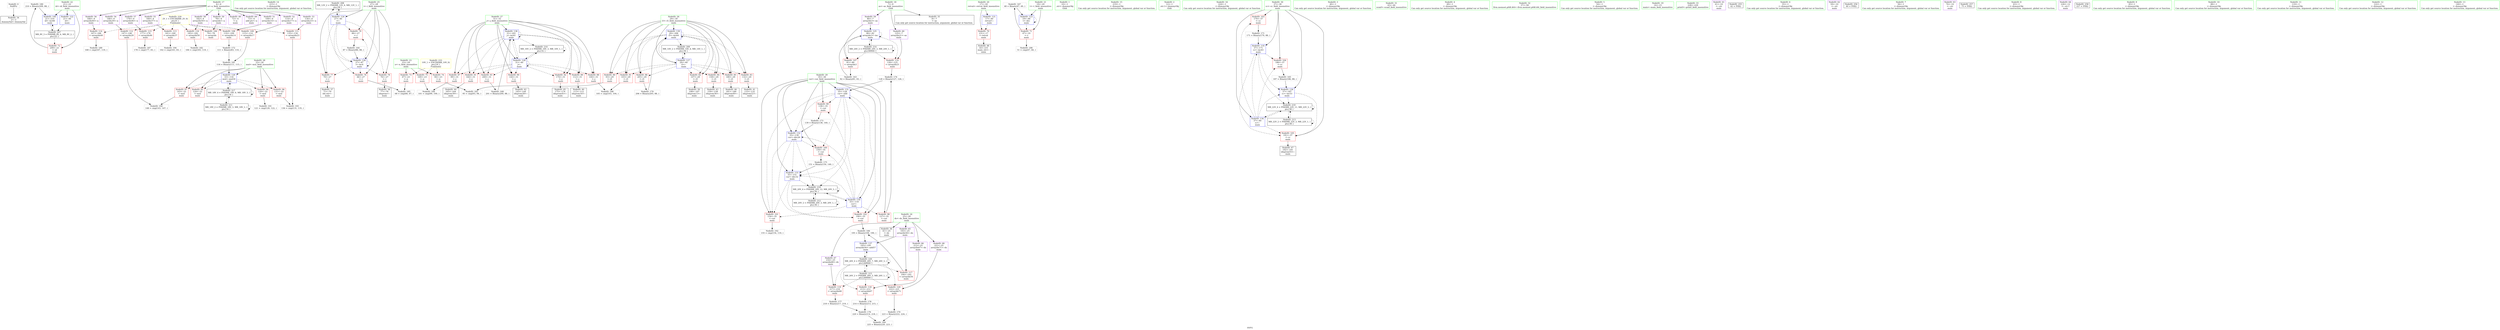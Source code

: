 digraph "SVFG" {
	label="SVFG";

	Node0x55d716265e40 [shape=record,color=grey,label="{NodeID: 0\nNullPtr}"];
	Node0x55d716265e40 -> Node0x55d716288360[style=solid];
	Node0x55d716292540 [shape=record,color=grey,label="{NodeID: 180\n210 = Binary(209, 88, )\n}"];
	Node0x55d716292540 -> Node0x55d71628fa20[style=solid];
	Node0x55d716288ff0 [shape=record,color=red,label="{NodeID: 97\n143\<--33\n\<--mul\nmain\n}"];
	Node0x55d716288ff0 -> Node0x55d716293440[style=solid];
	Node0x55d7162665b0 [shape=record,color=green,label="{NodeID: 14\n215\<--1\n\<--dummyObj\nCan only get source location for instruction, argument, global var or function.}"];
	Node0x55d71628ca00 [shape=record,color=grey,label="{NodeID: 194\n162 = cmp(161, 83, )\n}"];
	Node0x55d716289b50 [shape=record,color=red,label="{NodeID: 111\n135\<--134\n\<--arrayidx23\nmain\n}"];
	Node0x55d716289b50 -> Node0x55d71628c880[style=solid];
	Node0x55d71626a280 [shape=record,color=green,label="{NodeID: 28\n33\<--34\nmul\<--mul_field_insensitive\nmain\n}"];
	Node0x55d71626a280 -> Node0x55d71628c4a0[style=solid];
	Node0x55d71626a280 -> Node0x55d71628c570[style=solid];
	Node0x55d71626a280 -> Node0x55d716288f20[style=solid];
	Node0x55d71626a280 -> Node0x55d716288ff0[style=solid];
	Node0x55d71626a280 -> Node0x55d71628f130[style=solid];
	Node0x55d71629f3c0 [shape=record,color=black,label="{NodeID: 208\nMR_12V_2 = PHI(MR_12V_4, MR_12V_1, )\npts\{28 \}\n}"];
	Node0x55d71629f3c0 -> Node0x55d71628ed20[style=dashed];
	Node0x55d71628edf0 [shape=record,color=blue,label="{NodeID: 125\n80\<--82\narrayidx3\<--inc\nmain\n}"];
	Node0x55d71628edf0 -> Node0x55d716289810[style=dashed];
	Node0x55d71628edf0 -> Node0x55d716289a80[style=dashed];
	Node0x55d71628edf0 -> Node0x55d71628edf0[style=dashed];
	Node0x55d71628edf0 -> Node0x55d7162a11c0[style=dashed];
	Node0x55d716288a40 [shape=record,color=black,label="{NodeID: 42\n145\<--144\nidxprom28\<--\nmain\n}"];
	Node0x55d71628f950 [shape=record,color=blue,label="{NodeID: 139\n29\<--206\ni5\<--inc64\nmain\n}"];
	Node0x55d71628f950 -> Node0x55d71628b940[style=dashed];
	Node0x55d71628f950 -> Node0x55d71628ba10[style=dashed];
	Node0x55d71628f950 -> Node0x55d71628bae0[style=dashed];
	Node0x55d71628f950 -> Node0x55d71628bbb0[style=dashed];
	Node0x55d71628f950 -> Node0x55d71628bc80[style=dashed];
	Node0x55d71628f950 -> Node0x55d71628bd50[style=dashed];
	Node0x55d71628f950 -> Node0x55d71628be20[style=dashed];
	Node0x55d71628f950 -> Node0x55d71628f950[style=dashed];
	Node0x55d71628f950 -> Node0x55d71629f8c0[style=dashed];
	Node0x55d71628a5c0 [shape=record,color=purple,label="{NodeID: 56\n166\<--4\narrayidx40\<--a\nmain\n}"];
	Node0x55d71628a5c0 -> Node0x55d716289dc0[style=solid];
	Node0x55d71628b120 [shape=record,color=red,label="{NodeID: 70\n231\<--17\n\<--retval\nmain\n}"];
	Node0x55d71628b120 -> Node0x55d716289f40[style=solid];
	Node0x55d7162911c0 [shape=record,color=grey,label="{NodeID: 167\n48 = Binary(47, 49, )\n}"];
	Node0x55d7162911c0 -> Node0x55d71628ec50[style=solid];
	Node0x55d71628bc80 [shape=record,color=red,label="{NodeID: 84\n158\<--29\n\<--i5\nmain\n}"];
	Node0x55d71628bc80 -> Node0x55d716288b10[style=solid];
	Node0x55d716266a40 [shape=record,color=green,label="{NodeID: 1\n10\<--1\n.str\<--dummyObj\nGlob }"];
	Node0x55d7162926c0 [shape=record,color=grey,label="{NodeID: 181\n116 = Binary(111, 115, )\n}"];
	Node0x55d7162926c0 -> Node0x55d71628f130[style=solid];
	Node0x55d7162890c0 [shape=record,color=red,label="{NodeID: 98\n127\<--35\n\<--cur\nmain\n}"];
	Node0x55d7162890c0 -> Node0x55d716291c40[style=solid];
	Node0x55d7162666b0 [shape=record,color=green,label="{NodeID: 15\n219\<--1\n\<--dummyObj\nCan only get source location for instruction, argument, global var or function.}"];
	Node0x55d716289c20 [shape=record,color=red,label="{NodeID: 112\n147\<--146\n\<--arrayidx29\nmain\n}"];
	Node0x55d716289c20 -> Node0x55d716293440[style=solid];
	Node0x55d71626a350 [shape=record,color=green,label="{NodeID: 29\n35\<--36\ncur\<--cur_field_insensitive\nmain\n}"];
	Node0x55d71626a350 -> Node0x55d7162890c0[style=solid];
	Node0x55d71626a350 -> Node0x55d716289190[style=solid];
	Node0x55d71626a350 -> Node0x55d716289260[style=solid];
	Node0x55d71626a350 -> Node0x55d716289330[style=solid];
	Node0x55d71626a350 -> Node0x55d716289400[style=solid];
	Node0x55d71626a350 -> Node0x55d71628f200[style=solid];
	Node0x55d71626a350 -> Node0x55d71628f2d0[style=solid];
	Node0x55d71626a350 -> Node0x55d71628f3a0[style=solid];
	Node0x55d71626a350 -> Node0x55d71628f470[style=solid];
	Node0x55d71629f8c0 [shape=record,color=black,label="{NodeID: 209\nMR_14V_2 = PHI(MR_14V_4, MR_14V_1, )\npts\{30 \}\n}"];
	Node0x55d71629f8c0 -> Node0x55d71628ef90[style=dashed];
	Node0x55d71628eec0 [shape=record,color=blue,label="{NodeID: 126\n27\<--87\ni\<--inc4\nmain\n}"];
	Node0x55d71628eec0 -> Node0x55d71628b600[style=dashed];
	Node0x55d71628eec0 -> Node0x55d71628b6d0[style=dashed];
	Node0x55d71628eec0 -> Node0x55d71628b7a0[style=dashed];
	Node0x55d71628eec0 -> Node0x55d71628b870[style=dashed];
	Node0x55d71628eec0 -> Node0x55d71628eec0[style=dashed];
	Node0x55d71628eec0 -> Node0x55d71629f3c0[style=dashed];
	Node0x55d716288b10 [shape=record,color=black,label="{NodeID: 43\n159\<--158\nidxprom36\<--\nmain\n}"];
	Node0x55d71628fa20 [shape=record,color=blue,label="{NodeID: 140\n21\<--210\nid\<--inc66\nmain\n}"];
	Node0x55d71628fa20 -> Node0x55d71629eec0[style=dashed];
	Node0x55d71628a690 [shape=record,color=purple,label="{NodeID: 57\n176\<--4\narrayidx46\<--a\nmain\n}"];
	Node0x55d71628a690 -> Node0x55d716289e90[style=solid];
	Node0x55d71628b1f0 [shape=record,color=red,label="{NodeID: 71\n47\<--19\n\<--t\nmain\n}"];
	Node0x55d71628b1f0 -> Node0x55d7162911c0[style=solid];
	Node0x55d71628b1f0 -> Node0x55d716292e40[style=solid];
	Node0x55d716291340 [shape=record,color=grey,label="{NodeID: 168\n201 = Binary(200, 88, )\n}"];
	Node0x55d716291340 -> Node0x55d71628f880[style=solid];
	Node0x55d71628bd50 [shape=record,color=red,label="{NodeID: 85\n180\<--29\n\<--i5\nmain\n}"];
	Node0x55d71628bd50 -> Node0x55d716288d80[style=solid];
	Node0x55d7162663f0 [shape=record,color=green,label="{NodeID: 2\n12\<--1\n.str.1\<--dummyObj\nGlob }"];
	Node0x55d716292840 [shape=record,color=grey,label="{NodeID: 182\n184 = cmp(183, 119, )\n}"];
	Node0x55d716289190 [shape=record,color=red,label="{NodeID: 99\n138\<--35\n\<--cur\nmain\n}"];
	Node0x55d716289190 -> Node0x55d716291ac0[style=solid];
	Node0x55d7162667b0 [shape=record,color=green,label="{NodeID: 16\n224\<--1\n\<--dummyObj\nCan only get source location for instruction, argument, global var or function.}"];
	Node0x55d716289cf0 [shape=record,color=red,label="{NodeID: 113\n161\<--160\n\<--arrayidx37\nmain\n}"];
	Node0x55d716289cf0 -> Node0x55d71628ca00[style=solid];
	Node0x55d716288070 [shape=record,color=green,label="{NodeID: 30\n37\<--38\ncc\<--cc_field_insensitive\nmain\n}"];
	Node0x55d716288070 -> Node0x55d7162894d0[style=solid];
	Node0x55d716288070 -> Node0x55d7162895a0[style=solid];
	Node0x55d716288070 -> Node0x55d716289670[style=solid];
	Node0x55d716288070 -> Node0x55d71628f540[style=solid];
	Node0x55d716288070 -> Node0x55d71628f610[style=solid];
	Node0x55d716288070 -> Node0x55d71628f6e0[style=solid];
	Node0x55d71629fdc0 [shape=record,color=black,label="{NodeID: 210\nMR_16V_2 = PHI(MR_16V_3, MR_16V_1, )\npts\{32 \}\n}"];
	Node0x55d71629fdc0 -> Node0x55d71628f060[style=dashed];
	Node0x55d71629fdc0 -> Node0x55d71629fdc0[style=dashed];
	Node0x55d71628ef90 [shape=record,color=blue,label="{NodeID: 127\n29\<--40\ni5\<--\nmain\n}"];
	Node0x55d71628ef90 -> Node0x55d71628b940[style=dashed];
	Node0x55d71628ef90 -> Node0x55d71628ba10[style=dashed];
	Node0x55d71628ef90 -> Node0x55d71628bae0[style=dashed];
	Node0x55d71628ef90 -> Node0x55d71628bbb0[style=dashed];
	Node0x55d71628ef90 -> Node0x55d71628bc80[style=dashed];
	Node0x55d71628ef90 -> Node0x55d71628bd50[style=dashed];
	Node0x55d71628ef90 -> Node0x55d71628be20[style=dashed];
	Node0x55d71628ef90 -> Node0x55d71628f950[style=dashed];
	Node0x55d71628ef90 -> Node0x55d71629f8c0[style=dashed];
	Node0x55d716288be0 [shape=record,color=black,label="{NodeID: 44\n165\<--164\nidxprom39\<--\nmain\n}"];
	Node0x55d71628a760 [shape=record,color=purple,label="{NodeID: 58\n182\<--4\narrayidx50\<--a\nmain\n}"];
	Node0x55d71628a760 -> Node0x55d71628e6a0[style=solid];
	Node0x55d71628b2c0 [shape=record,color=red,label="{NodeID: 72\n209\<--21\n\<--id\nmain\n}"];
	Node0x55d71628b2c0 -> Node0x55d716292540[style=solid];
	Node0x55d7162914c0 [shape=record,color=grey,label="{NodeID: 169\n225 = Binary(220, 223, )\n}"];
	Node0x55d71628be20 [shape=record,color=red,label="{NodeID: 86\n205\<--29\n\<--i5\nmain\n}"];
	Node0x55d71628be20 -> Node0x55d7162923c0[style=solid];
	Node0x55d716269110 [shape=record,color=green,label="{NodeID: 3\n40\<--1\n\<--dummyObj\nCan only get source location for instruction, argument, global var or function.}"];
	Node0x55d7162929c0 [shape=record,color=grey,label="{NodeID: 183\n95 = cmp(93, 94, )\n}"];
	Node0x55d716289260 [shape=record,color=red,label="{NodeID: 100\n150\<--35\n\<--cur\nmain\n}"];
	Node0x55d716289260 -> Node0x55d716291dc0[style=solid];
	Node0x55d7162668b0 [shape=record,color=green,label="{NodeID: 17\n4\<--6\na\<--a_field_insensitive\nGlob }"];
	Node0x55d7162668b0 -> Node0x55d71628a010[style=solid];
	Node0x55d7162668b0 -> Node0x55d71628a0e0[style=solid];
	Node0x55d7162668b0 -> Node0x55d71628a1b0[style=solid];
	Node0x55d7162668b0 -> Node0x55d71628a280[style=solid];
	Node0x55d7162668b0 -> Node0x55d71628a350[style=solid];
	Node0x55d7162668b0 -> Node0x55d71628a420[style=solid];
	Node0x55d7162668b0 -> Node0x55d71628a4f0[style=solid];
	Node0x55d7162668b0 -> Node0x55d71628a5c0[style=solid];
	Node0x55d7162668b0 -> Node0x55d71628a690[style=solid];
	Node0x55d7162668b0 -> Node0x55d71628a760[style=solid];
	Node0x55d7162668b0 -> Node0x55d71628b050[style=solid];
	Node0x55d716289dc0 [shape=record,color=red,label="{NodeID: 114\n167\<--166\n\<--arrayidx40\nmain\n}"];
	Node0x55d716289dc0 -> Node0x55d7162932c0[style=solid];
	Node0x55d716288100 [shape=record,color=green,label="{NodeID: 31\n43\<--44\nscanf\<--scanf_field_insensitive\n}"];
	Node0x55d7162a02c0 [shape=record,color=black,label="{NodeID: 211\nMR_18V_2 = PHI(MR_18V_3, MR_18V_1, )\npts\{34 \}\n}"];
	Node0x55d7162a02c0 -> Node0x55d7162a02c0[style=dashed];
	Node0x55d7162a02c0 -> Node0x55d7162a20c0[style=dashed];
	Node0x55d71628f060 [shape=record,color=blue,label="{NodeID: 128\n31\<--40\nj\<--\nmain\n}"];
	Node0x55d71628f060 -> Node0x55d71628bef0[style=dashed];
	Node0x55d71628f060 -> Node0x55d71628bfc0[style=dashed];
	Node0x55d71628f060 -> Node0x55d71628c090[style=dashed];
	Node0x55d71628f060 -> Node0x55d71628c160[style=dashed];
	Node0x55d71628f060 -> Node0x55d71628c230[style=dashed];
	Node0x55d71628f060 -> Node0x55d71628c300[style=dashed];
	Node0x55d71628f060 -> Node0x55d71628c3d0[style=dashed];
	Node0x55d71628f060 -> Node0x55d71628f060[style=dashed];
	Node0x55d71628f060 -> Node0x55d71628f880[style=dashed];
	Node0x55d71628f060 -> Node0x55d71629fdc0[style=dashed];
	Node0x55d716288cb0 [shape=record,color=black,label="{NodeID: 45\n175\<--174\nidxprom45\<--\nmain\n}"];
	Node0x55d71628a830 [shape=record,color=purple,label="{NodeID: 59\n80\<--7\narrayidx3\<--as\nmain\n}"];
	Node0x55d71628a830 -> Node0x55d716289810[style=solid];
	Node0x55d71628a830 -> Node0x55d71628edf0[style=solid];
	Node0x55d71628b390 [shape=record,color=red,label="{NodeID: 73\n67\<--23\n\<--n\nmain\n}"];
	Node0x55d71628b390 -> Node0x55d716292cc0[style=solid];
	Node0x55d716291640 [shape=record,color=grey,label="{NodeID: 170\n223 = Binary(222, 224, )\n}"];
	Node0x55d716291640 -> Node0x55d7162914c0[style=solid];
	Node0x55d71628bef0 [shape=record,color=red,label="{NodeID: 87\n99\<--31\n\<--j\nmain\n}"];
	Node0x55d71628bef0 -> Node0x55d716292b40[style=solid];
	Node0x55d7162692c0 [shape=record,color=green,label="{NodeID: 4\n49\<--1\n\<--dummyObj\nCan only get source location for instruction, argument, global var or function.}"];
	Node0x55d716292b40 [shape=record,color=grey,label="{NodeID: 184\n101 = cmp(99, 100, )\n}"];
	Node0x55d716289330 [shape=record,color=red,label="{NodeID: 101\n154\<--35\n\<--cur\nmain\n}"];
	Node0x55d716289330 -> Node0x55d71628c700[style=solid];
	Node0x55d716269a30 [shape=record,color=green,label="{NodeID: 18\n7\<--9\nas\<--as_field_insensitive\nGlob }"];
	Node0x55d716269a30 -> Node0x55d716288460[style=solid];
	Node0x55d716269a30 -> Node0x55d71628a830[style=solid];
	Node0x55d716269a30 -> Node0x55d71628a900[style=solid];
	Node0x55d716289e90 [shape=record,color=red,label="{NodeID: 115\n177\<--176\n\<--arrayidx46\nmain\n}"];
	Node0x55d716289e90 -> Node0x55d716292fc0[style=solid];
	Node0x55d716288190 [shape=record,color=green,label="{NodeID: 32\n57\<--58\nllvm.memset.p0i8.i64\<--llvm.memset.p0i8.i64_field_insensitive\n}"];
	Node0x55d7162a07c0 [shape=record,color=black,label="{NodeID: 212\nMR_20V_2 = PHI(MR_20V_3, MR_20V_1, )\npts\{36 \}\n}"];
	Node0x55d7162a07c0 -> Node0x55d7162a07c0[style=dashed];
	Node0x55d7162a07c0 -> Node0x55d7162a25c0[style=dashed];
	Node0x55d71628f130 [shape=record,color=blue,label="{NodeID: 129\n33\<--116\nmul\<--mul18\nmain\n}"];
	Node0x55d71628f130 -> Node0x55d71628c4a0[style=dashed];
	Node0x55d71628f130 -> Node0x55d71628c570[style=dashed];
	Node0x55d71628f130 -> Node0x55d716288f20[style=dashed];
	Node0x55d71628f130 -> Node0x55d716288ff0[style=dashed];
	Node0x55d71628f130 -> Node0x55d7162a20c0[style=dashed];
	Node0x55d716288d80 [shape=record,color=black,label="{NodeID: 46\n181\<--180\nidxprom49\<--\nmain\n}"];
	Node0x55d71628a900 [shape=record,color=purple,label="{NodeID: 60\n125\<--7\narrayidx21\<--as\nmain\n}"];
	Node0x55d71628a900 -> Node0x55d716289a80[style=solid];
	Node0x55d71628b460 [shape=record,color=red,label="{NodeID: 74\n94\<--23\n\<--n\nmain\n}"];
	Node0x55d71628b460 -> Node0x55d7162929c0[style=solid];
	Node0x55d7162917c0 [shape=record,color=grey,label="{NodeID: 171\n171 = Binary(170, 88, )\n}"];
	Node0x55d7162917c0 -> Node0x55d71628f610[style=solid];
	Node0x55d71628bfc0 [shape=record,color=red,label="{NodeID: 88\n104\<--31\n\<--j\nmain\n}"];
	Node0x55d71628bfc0 -> Node0x55d716293140[style=solid];
	Node0x55d716287750 [shape=record,color=green,label="{NodeID: 5\n54\<--1\n\<--dummyObj\nCan only get source location for instruction, argument, global var or function.}"];
	Node0x55d716292cc0 [shape=record,color=grey,label="{NodeID: 185\n68 = cmp(66, 67, )\n}"];
	Node0x55d716289400 [shape=record,color=red,label="{NodeID: 102\n190\<--35\n\<--cur\nmain\n}"];
	Node0x55d716289400 -> Node0x55d716291040[style=solid];
	Node0x55d716269b00 [shape=record,color=green,label="{NodeID: 19\n14\<--15\nmain\<--main_field_insensitive\n}"];
	Node0x55d71628e6a0 [shape=record,color=red,label="{NodeID: 116\n183\<--182\n\<--arrayidx50\nmain\n}"];
	Node0x55d71628e6a0 -> Node0x55d716292840[style=solid];
	Node0x55d716288260 [shape=record,color=green,label="{NodeID: 33\n228\<--229\nprintf\<--printf_field_insensitive\n}"];
	Node0x55d7162a0cc0 [shape=record,color=black,label="{NodeID: 213\nMR_22V_2 = PHI(MR_22V_3, MR_22V_1, )\npts\{38 \}\n}"];
	Node0x55d7162a0cc0 -> Node0x55d7162a0cc0[style=dashed];
	Node0x55d7162a0cc0 -> Node0x55d7162a2ac0[style=dashed];
	Node0x55d71628f200 [shape=record,color=blue,label="{NodeID: 130\n35\<--119\ncur\<--\nmain\n}"];
	Node0x55d71628f200 -> Node0x55d7162890c0[style=dashed];
	Node0x55d71628f200 -> Node0x55d716289190[style=dashed];
	Node0x55d71628f200 -> Node0x55d716289260[style=dashed];
	Node0x55d71628f200 -> Node0x55d716289330[style=dashed];
	Node0x55d71628f200 -> Node0x55d716289400[style=dashed];
	Node0x55d71628f200 -> Node0x55d71628f2d0[style=dashed];
	Node0x55d71628f200 -> Node0x55d71628f3a0[style=dashed];
	Node0x55d71628f200 -> Node0x55d71628f470[style=dashed];
	Node0x55d71628f200 -> Node0x55d7162a25c0[style=dashed];
	Node0x55d716288e50 [shape=record,color=black,label="{NodeID: 47\n192\<--191\nidxprom55\<--\nmain\n}"];
	Node0x55d71628a9d0 [shape=record,color=purple,label="{NodeID: 61\n41\<--10\n\<--.str\nmain\n}"];
	Node0x55d71628b530 [shape=record,color=red,label="{NodeID: 75\n100\<--23\n\<--n\nmain\n}"];
	Node0x55d71628b530 -> Node0x55d716292b40[style=solid];
	Node0x55d7162b3920 [shape=record,color=black,label="{NodeID: 255\n42 = PHI()\n}"];
	Node0x55d716291940 [shape=record,color=grey,label="{NodeID: 172\n111 = Binary(83, 110, )\n}"];
	Node0x55d716291940 -> Node0x55d7162926c0[style=solid];
	Node0x55d71628c090 [shape=record,color=red,label="{NodeID: 89\n112\<--31\n\<--j\nmain\n}"];
	Node0x55d71628c090 -> Node0x55d7162888a0[style=solid];
	Node0x55d7162877e0 [shape=record,color=green,label="{NodeID: 6\n55\<--1\n\<--dummyObj\nCan only get source location for instruction, argument, global var or function.}"];
	Node0x55d716292e40 [shape=record,color=grey,label="{NodeID: 186\n51 = cmp(47, 40, )\n}"];
	Node0x55d7162894d0 [shape=record,color=red,label="{NodeID: 103\n170\<--37\n\<--cc\nmain\n}"];
	Node0x55d7162894d0 -> Node0x55d7162917c0[style=solid];
	Node0x55d716269c00 [shape=record,color=green,label="{NodeID: 20\n17\<--18\nretval\<--retval_field_insensitive\nmain\n}"];
	Node0x55d716269c00 -> Node0x55d71628b120[style=solid];
	Node0x55d716269c00 -> Node0x55d71628eab0[style=solid];
	Node0x55d71628e770 [shape=record,color=red,label="{NodeID: 117\n194\<--193\n\<--arrayidx56\nmain\n}"];
	Node0x55d71628e770 -> Node0x55d716291040[style=solid];
	Node0x55d716288360 [shape=record,color=black,label="{NodeID: 34\n2\<--3\ndummyVal\<--dummyVal\n}"];
	Node0x55d7162a11c0 [shape=record,color=black,label="{NodeID: 214\nMR_24V_2 = PHI(MR_24V_3, MR_24V_1, )\npts\{90000 \}\n}"];
	Node0x55d7162a11c0 -> Node0x55d716289810[style=dashed];
	Node0x55d7162a11c0 -> Node0x55d716289a80[style=dashed];
	Node0x55d7162a11c0 -> Node0x55d71628edf0[style=dashed];
	Node0x55d7162a11c0 -> Node0x55d7162a11c0[style=dashed];
	Node0x55d71628f2d0 [shape=record,color=blue,label="{NodeID: 131\n35\<--128\ncur\<--add\nmain\n}"];
	Node0x55d71628f2d0 -> Node0x55d716289190[style=dashed];
	Node0x55d71628f2d0 -> Node0x55d716289260[style=dashed];
	Node0x55d71628f2d0 -> Node0x55d716289330[style=dashed];
	Node0x55d71628f2d0 -> Node0x55d716289400[style=dashed];
	Node0x55d71628f2d0 -> Node0x55d71628f3a0[style=dashed];
	Node0x55d71628f2d0 -> Node0x55d71628f470[style=dashed];
	Node0x55d71628f2d0 -> Node0x55d7162a25c0[style=dashed];
	Node0x55d716289f40 [shape=record,color=black,label="{NodeID: 48\n16\<--231\nmain_ret\<--\nmain\n}"];
	Node0x55d71628aaa0 [shape=record,color=purple,label="{NodeID: 62\n59\<--10\n\<--.str\nmain\n}"];
	Node0x55d71628b600 [shape=record,color=red,label="{NodeID: 76\n66\<--27\n\<--i\nmain\n}"];
	Node0x55d71628b600 -> Node0x55d716292cc0[style=solid];
	Node0x55d7162b3a20 [shape=record,color=black,label="{NodeID: 256\n60 = PHI()\n}"];
	Node0x55d716291ac0 [shape=record,color=grey,label="{NodeID: 173\n139 = Binary(138, 140, )\n}"];
	Node0x55d716291ac0 -> Node0x55d71628f3a0[style=solid];
	Node0x55d71628c160 [shape=record,color=red,label="{NodeID: 90\n144\<--31\n\<--j\nmain\n}"];
	Node0x55d71628c160 -> Node0x55d716288a40[style=solid];
	Node0x55d716269470 [shape=record,color=green,label="{NodeID: 7\n56\<--1\n\<--dummyObj\nCan only get source location for instruction, argument, global var or function.}"];
	Node0x55d716292fc0 [shape=record,color=grey,label="{NodeID: 187\n178 = cmp(177, 83, )\n}"];
	Node0x55d7162895a0 [shape=record,color=red,label="{NodeID: 104\n186\<--37\n\<--cc\nmain\n}"];
	Node0x55d7162895a0 -> Node0x55d716290ec0[style=solid];
	Node0x55d716269cd0 [shape=record,color=green,label="{NodeID: 21\n19\<--20\nt\<--t_field_insensitive\nmain\n}"];
	Node0x55d716269cd0 -> Node0x55d71628b1f0[style=solid];
	Node0x55d716269cd0 -> Node0x55d71628ec50[style=solid];
	Node0x55d71628e840 [shape=record,color=red,label="{NodeID: 118\n213\<--212\n\<--arrayidx67\nmain\n}"];
	Node0x55d71628e840 -> Node0x55d716292240[style=solid];
	Node0x55d716288460 [shape=record,color=black,label="{NodeID: 35\n8\<--7\n\<--as\nCan only get source location for instruction, argument, global var or function.}"];
	Node0x55d7162a16c0 [shape=record,color=black,label="{NodeID: 215\nMR_26V_2 = PHI(MR_26V_3, MR_26V_1, )\npts\{260000 \}\n}"];
	Node0x55d7162a16c0 -> Node0x55d71628e840[style=dashed];
	Node0x55d7162a16c0 -> Node0x55d71628e910[style=dashed];
	Node0x55d7162a16c0 -> Node0x55d71628e9e0[style=dashed];
	Node0x55d7162a16c0 -> Node0x55d7162a16c0[style=dashed];
	Node0x55d7162a16c0 -> Node0x55d7162a2fc0[style=dashed];
	Node0x55d71628f3a0 [shape=record,color=blue,label="{NodeID: 132\n35\<--139\ncur\<--dec26\nmain\n}"];
	Node0x55d71628f3a0 -> Node0x55d716289260[style=dashed];
	Node0x55d71628f3a0 -> Node0x55d716289330[style=dashed];
	Node0x55d71628f3a0 -> Node0x55d716289400[style=dashed];
	Node0x55d71628f3a0 -> Node0x55d71628f470[style=dashed];
	Node0x55d71628f3a0 -> Node0x55d7162a25c0[style=dashed];
	Node0x55d71628a010 [shape=record,color=purple,label="{NodeID: 49\n72\<--4\n\<--a\nmain\n}"];
	Node0x55d7162a60c0 [shape=record,color=yellow,style=double,label="{NodeID: 229\n2V_1 = ENCHI(MR_2V_0)\npts\{6 \}\nFun[main]}"];
	Node0x55d7162a60c0 -> Node0x55d716289740[style=dashed];
	Node0x55d7162a60c0 -> Node0x55d7162898e0[style=dashed];
	Node0x55d7162a60c0 -> Node0x55d7162899b0[style=dashed];
	Node0x55d7162a60c0 -> Node0x55d716289b50[style=dashed];
	Node0x55d7162a60c0 -> Node0x55d716289c20[style=dashed];
	Node0x55d7162a60c0 -> Node0x55d716289cf0[style=dashed];
	Node0x55d7162a60c0 -> Node0x55d716289dc0[style=dashed];
	Node0x55d7162a60c0 -> Node0x55d716289e90[style=dashed];
	Node0x55d7162a60c0 -> Node0x55d71628e6a0[style=dashed];
	Node0x55d71628ab70 [shape=record,color=purple,label="{NodeID: 63\n74\<--10\n\<--.str\nmain\n}"];
	Node0x55d71628b6d0 [shape=record,color=red,label="{NodeID: 77\n70\<--27\n\<--i\nmain\n}"];
	Node0x55d71628b6d0 -> Node0x55d716288630[style=solid];
	Node0x55d7162b3b20 [shape=record,color=black,label="{NodeID: 257\n75 = PHI()\n}"];
	Node0x55d716291c40 [shape=record,color=grey,label="{NodeID: 174\n128 = Binary(127, 126, )\n}"];
	Node0x55d716291c40 -> Node0x55d71628f2d0[style=solid];
	Node0x55d71628c230 [shape=record,color=red,label="{NodeID: 91\n164\<--31\n\<--j\nmain\n}"];
	Node0x55d71628c230 -> Node0x55d716288be0[style=solid];
	Node0x55d716269500 [shape=record,color=green,label="{NodeID: 8\n63\<--1\n\<--dummyObj\nCan only get source location for instruction, argument, global var or function.}"];
	Node0x55d716293140 [shape=record,color=grey,label="{NodeID: 188\n105 = cmp(103, 104, )\n}"];
	Node0x55d716289670 [shape=record,color=red,label="{NodeID: 105\n191\<--37\n\<--cc\nmain\n}"];
	Node0x55d716289670 -> Node0x55d716288e50[style=solid];
	Node0x55d716269da0 [shape=record,color=green,label="{NodeID: 22\n21\<--22\nid\<--id_field_insensitive\nmain\n}"];
	Node0x55d716269da0 -> Node0x55d71628b2c0[style=solid];
	Node0x55d716269da0 -> Node0x55d71628eb80[style=solid];
	Node0x55d716269da0 -> Node0x55d71628fa20[style=solid];
	Node0x55d71628e910 [shape=record,color=red,label="{NodeID: 119\n217\<--216\n\<--arrayidx68\nmain\n}"];
	Node0x55d71628e910 -> Node0x55d7162920c0[style=solid];
	Node0x55d716288560 [shape=record,color=black,label="{NodeID: 36\n61\<--25\n\<--ds\nmain\n}"];
	Node0x55d71628f470 [shape=record,color=blue,label="{NodeID: 133\n35\<--151\ncur\<--dec32\nmain\n}"];
	Node0x55d71628f470 -> Node0x55d716289330[style=dashed];
	Node0x55d71628f470 -> Node0x55d716289400[style=dashed];
	Node0x55d71628f470 -> Node0x55d7162a25c0[style=dashed];
	Node0x55d71628a0e0 [shape=record,color=purple,label="{NodeID: 50\n78\<--4\narrayidx\<--a\nmain\n}"];
	Node0x55d71628a0e0 -> Node0x55d716289740[style=solid];
	Node0x55d71628ac40 [shape=record,color=purple,label="{NodeID: 64\n226\<--12\n\<--.str.1\nmain\n}"];
	Node0x55d71628b7a0 [shape=record,color=red,label="{NodeID: 78\n76\<--27\n\<--i\nmain\n}"];
	Node0x55d71628b7a0 -> Node0x55d716288700[style=solid];
	Node0x55d7162b3c20 [shape=record,color=black,label="{NodeID: 258\n227 = PHI()\n}"];
	Node0x55d716291dc0 [shape=record,color=grey,label="{NodeID: 175\n151 = Binary(150, 140, )\n}"];
	Node0x55d716291dc0 -> Node0x55d71628f470[style=solid];
	Node0x55d71628c300 [shape=record,color=red,label="{NodeID: 92\n174\<--31\n\<--j\nmain\n}"];
	Node0x55d71628c300 -> Node0x55d716288cb0[style=solid];
	Node0x55d716269590 [shape=record,color=green,label="{NodeID: 9\n83\<--1\n\<--dummyObj\nCan only get source location for instruction, argument, global var or function.}"];
	Node0x55d7162932c0 [shape=record,color=grey,label="{NodeID: 189\n168 = cmp(167, 119, )\n}"];
	Node0x55d716289740 [shape=record,color=red,label="{NodeID: 106\n79\<--78\n\<--arrayidx\nmain\n}"];
	Node0x55d716269e70 [shape=record,color=green,label="{NodeID: 23\n23\<--24\nn\<--n_field_insensitive\nmain\n}"];
	Node0x55d716269e70 -> Node0x55d71628b390[style=solid];
	Node0x55d716269e70 -> Node0x55d71628b460[style=solid];
	Node0x55d716269e70 -> Node0x55d71628b530[style=solid];
	Node0x55d71628e9e0 [shape=record,color=red,label="{NodeID: 120\n222\<--221\n\<--arrayidx71\nmain\n}"];
	Node0x55d71628e9e0 -> Node0x55d716291640[style=solid];
	Node0x55d716288630 [shape=record,color=black,label="{NodeID: 37\n71\<--70\nidx.ext\<--\nmain\n}"];
	Node0x55d7162a20c0 [shape=record,color=black,label="{NodeID: 217\nMR_18V_4 = PHI(MR_18V_6, MR_18V_3, )\npts\{34 \}\n}"];
	Node0x55d7162a20c0 -> Node0x55d71628f130[style=dashed];
	Node0x55d7162a20c0 -> Node0x55d7162a02c0[style=dashed];
	Node0x55d7162a20c0 -> Node0x55d7162a20c0[style=dashed];
	Node0x55d71628f540 [shape=record,color=blue,label="{NodeID: 134\n37\<--40\ncc\<--\nmain\n}"];
	Node0x55d71628f540 -> Node0x55d7162894d0[style=dashed];
	Node0x55d71628f540 -> Node0x55d7162895a0[style=dashed];
	Node0x55d71628f540 -> Node0x55d716289670[style=dashed];
	Node0x55d71628f540 -> Node0x55d71628f610[style=dashed];
	Node0x55d71628f540 -> Node0x55d71628f6e0[style=dashed];
	Node0x55d71628f540 -> Node0x55d7162a2ac0[style=dashed];
	Node0x55d71628a1b0 [shape=record,color=purple,label="{NodeID: 51\n109\<--4\narrayidx14\<--a\nmain\n}"];
	Node0x55d71628a1b0 -> Node0x55d7162898e0[style=solid];
	Node0x55d71628ad10 [shape=record,color=purple,label="{NodeID: 65\n193\<--25\narrayidx56\<--ds\nmain\n}"];
	Node0x55d71628ad10 -> Node0x55d71628e770[style=solid];
	Node0x55d71628ad10 -> Node0x55d71628f7b0[style=solid];
	Node0x55d71628b870 [shape=record,color=red,label="{NodeID: 79\n86\<--27\n\<--i\nmain\n}"];
	Node0x55d71628b870 -> Node0x55d716290d40[style=solid];
	Node0x55d716291f40 [shape=record,color=grey,label="{NodeID: 176\n220 = Binary(214, 218, )\n}"];
	Node0x55d716291f40 -> Node0x55d7162914c0[style=solid];
	Node0x55d71628c3d0 [shape=record,color=red,label="{NodeID: 93\n200\<--31\n\<--j\nmain\n}"];
	Node0x55d71628c3d0 -> Node0x55d716291340[style=solid];
	Node0x55d716287a90 [shape=record,color=green,label="{NodeID: 10\n88\<--1\n\<--dummyObj\nCan only get source location for instruction, argument, global var or function.}"];
	Node0x55d716293440 [shape=record,color=grey,label="{NodeID: 190\n148 = cmp(143, 147, )\n}"];
	Node0x55d716289810 [shape=record,color=red,label="{NodeID: 107\n81\<--80\n\<--arrayidx3\nmain\n}"];
	Node0x55d716289810 -> Node0x55d716290bc0[style=solid];
	Node0x55d716269f40 [shape=record,color=green,label="{NodeID: 24\n25\<--26\nds\<--ds_field_insensitive\nmain\n}"];
	Node0x55d716269f40 -> Node0x55d716288560[style=solid];
	Node0x55d716269f40 -> Node0x55d71628ad10[style=solid];
	Node0x55d716269f40 -> Node0x55d71628ade0[style=solid];
	Node0x55d716269f40 -> Node0x55d71628aeb0[style=solid];
	Node0x55d716269f40 -> Node0x55d71628af80[style=solid];
	Node0x55d71628eab0 [shape=record,color=blue,label="{NodeID: 121\n17\<--40\nretval\<--\nmain\n}"];
	Node0x55d71628eab0 -> Node0x55d71628b120[style=dashed];
	Node0x55d716288700 [shape=record,color=black,label="{NodeID: 38\n77\<--76\nidxprom\<--\nmain\n}"];
	Node0x55d7162a25c0 [shape=record,color=black,label="{NodeID: 218\nMR_20V_4 = PHI(MR_20V_12, MR_20V_3, )\npts\{36 \}\n}"];
	Node0x55d7162a25c0 -> Node0x55d71628f200[style=dashed];
	Node0x55d7162a25c0 -> Node0x55d7162a07c0[style=dashed];
	Node0x55d7162a25c0 -> Node0x55d7162a25c0[style=dashed];
	Node0x55d71628f610 [shape=record,color=blue,label="{NodeID: 135\n37\<--171\ncc\<--inc43\nmain\n}"];
	Node0x55d71628f610 -> Node0x55d7162895a0[style=dashed];
	Node0x55d71628f610 -> Node0x55d716289670[style=dashed];
	Node0x55d71628f610 -> Node0x55d71628f6e0[style=dashed];
	Node0x55d71628f610 -> Node0x55d7162a2ac0[style=dashed];
	Node0x55d71628a280 [shape=record,color=purple,label="{NodeID: 52\n114\<--4\narrayidx17\<--a\nmain\n}"];
	Node0x55d71628a280 -> Node0x55d7162899b0[style=solid];
	Node0x55d71628ade0 [shape=record,color=purple,label="{NodeID: 66\n212\<--25\narrayidx67\<--ds\nmain\n}"];
	Node0x55d71628ade0 -> Node0x55d71628e840[style=solid];
	Node0x55d716290bc0 [shape=record,color=grey,label="{NodeID: 163\n82 = Binary(81, 83, )\n}"];
	Node0x55d716290bc0 -> Node0x55d71628edf0[style=solid];
	Node0x55d71628b940 [shape=record,color=red,label="{NodeID: 80\n93\<--29\n\<--i5\nmain\n}"];
	Node0x55d71628b940 -> Node0x55d7162929c0[style=solid];
	Node0x55d7162920c0 [shape=record,color=grey,label="{NodeID: 177\n218 = Binary(217, 219, )\n}"];
	Node0x55d7162920c0 -> Node0x55d716291f40[style=solid];
	Node0x55d71628c4a0 [shape=record,color=red,label="{NodeID: 94\n120\<--33\n\<--mul\nmain\n}"];
	Node0x55d71628c4a0 -> Node0x55d7162935c0[style=solid];
	Node0x55d716287b60 [shape=record,color=green,label="{NodeID: 11\n119\<--1\n\<--dummyObj\nCan only get source location for instruction, argument, global var or function.}"];
	Node0x55d7162935c0 [shape=record,color=grey,label="{NodeID: 191\n121 = cmp(120, 122, )\n}"];
	Node0x55d7162898e0 [shape=record,color=red,label="{NodeID: 108\n110\<--109\n\<--arrayidx14\nmain\n}"];
	Node0x55d7162898e0 -> Node0x55d716291940[style=solid];
	Node0x55d71626a010 [shape=record,color=green,label="{NodeID: 25\n27\<--28\ni\<--i_field_insensitive\nmain\n}"];
	Node0x55d71626a010 -> Node0x55d71628b600[style=solid];
	Node0x55d71626a010 -> Node0x55d71628b6d0[style=solid];
	Node0x55d71626a010 -> Node0x55d71628b7a0[style=solid];
	Node0x55d71626a010 -> Node0x55d71628b870[style=solid];
	Node0x55d71626a010 -> Node0x55d71628ed20[style=solid];
	Node0x55d71626a010 -> Node0x55d71628eec0[style=solid];
	Node0x55d71628eb80 [shape=record,color=blue,label="{NodeID: 122\n21\<--40\nid\<--\nmain\n}"];
	Node0x55d71628eb80 -> Node0x55d71629eec0[style=dashed];
	Node0x55d7162887d0 [shape=record,color=black,label="{NodeID: 39\n108\<--107\nidxprom13\<--\nmain\n}"];
	Node0x55d7162a2ac0 [shape=record,color=black,label="{NodeID: 219\nMR_22V_4 = PHI(MR_22V_11, MR_22V_3, )\npts\{38 \}\n}"];
	Node0x55d7162a2ac0 -> Node0x55d71628f540[style=dashed];
	Node0x55d7162a2ac0 -> Node0x55d7162a0cc0[style=dashed];
	Node0x55d7162a2ac0 -> Node0x55d7162a2ac0[style=dashed];
	Node0x55d71628f6e0 [shape=record,color=blue,label="{NodeID: 136\n37\<--187\ncc\<--inc53\nmain\n}"];
	Node0x55d71628f6e0 -> Node0x55d716289670[style=dashed];
	Node0x55d71628f6e0 -> Node0x55d7162a2ac0[style=dashed];
	Node0x55d71628a350 [shape=record,color=purple,label="{NodeID: 53\n134\<--4\narrayidx23\<--a\nmain\n}"];
	Node0x55d71628a350 -> Node0x55d716289b50[style=solid];
	Node0x55d7162a6e80 [shape=record,color=yellow,style=double,label="{NodeID: 233\n10V_1 = ENCHI(MR_10V_0)\npts\{24 \}\nFun[main]}"];
	Node0x55d7162a6e80 -> Node0x55d71628b390[style=dashed];
	Node0x55d7162a6e80 -> Node0x55d71628b460[style=dashed];
	Node0x55d7162a6e80 -> Node0x55d71628b530[style=dashed];
	Node0x55d71628aeb0 [shape=record,color=purple,label="{NodeID: 67\n216\<--25\narrayidx68\<--ds\nmain\n}"];
	Node0x55d71628aeb0 -> Node0x55d71628e910[style=solid];
	Node0x55d716290d40 [shape=record,color=grey,label="{NodeID: 164\n87 = Binary(86, 88, )\n}"];
	Node0x55d716290d40 -> Node0x55d71628eec0[style=solid];
	Node0x55d71628ba10 [shape=record,color=red,label="{NodeID: 81\n103\<--29\n\<--i5\nmain\n}"];
	Node0x55d71628ba10 -> Node0x55d716293140[style=solid];
	Node0x55d716292240 [shape=record,color=grey,label="{NodeID: 178\n214 = Binary(213, 215, )\n}"];
	Node0x55d716292240 -> Node0x55d716291f40[style=solid];
	Node0x55d71628c570 [shape=record,color=red,label="{NodeID: 95\n124\<--33\n\<--mul\nmain\n}"];
	Node0x55d716287c30 [shape=record,color=green,label="{NodeID: 12\n122\<--1\n\<--dummyObj\nCan only get source location for instruction, argument, global var or function.}"];
	Node0x55d71628c700 [shape=record,color=grey,label="{NodeID: 192\n155 = cmp(154, 119, )\n}"];
	Node0x55d7162899b0 [shape=record,color=red,label="{NodeID: 109\n115\<--114\n\<--arrayidx17\nmain\n}"];
	Node0x55d7162899b0 -> Node0x55d7162926c0[style=solid];
	Node0x55d71626a0e0 [shape=record,color=green,label="{NodeID: 26\n29\<--30\ni5\<--i5_field_insensitive\nmain\n}"];
	Node0x55d71626a0e0 -> Node0x55d71628b940[style=solid];
	Node0x55d71626a0e0 -> Node0x55d71628ba10[style=solid];
	Node0x55d71626a0e0 -> Node0x55d71628bae0[style=solid];
	Node0x55d71626a0e0 -> Node0x55d71628bbb0[style=solid];
	Node0x55d71626a0e0 -> Node0x55d71628bc80[style=solid];
	Node0x55d71626a0e0 -> Node0x55d71628bd50[style=solid];
	Node0x55d71626a0e0 -> Node0x55d71628be20[style=solid];
	Node0x55d71626a0e0 -> Node0x55d71628ef90[style=solid];
	Node0x55d71626a0e0 -> Node0x55d71628f950[style=solid];
	Node0x55d71628ec50 [shape=record,color=blue,label="{NodeID: 123\n19\<--48\nt\<--dec\nmain\n}"];
	Node0x55d71628ec50 -> Node0x55d71628b1f0[style=dashed];
	Node0x55d71628ec50 -> Node0x55d71628ec50[style=dashed];
	Node0x55d7162888a0 [shape=record,color=black,label="{NodeID: 40\n113\<--112\nidxprom16\<--\nmain\n}"];
	Node0x55d7162a2fc0 [shape=record,color=black,label="{NodeID: 220\nMR_26V_4 = PHI(MR_26V_7, MR_26V_3, )\npts\{260000 \}\n}"];
	Node0x55d7162a2fc0 -> Node0x55d71628e770[style=dashed];
	Node0x55d7162a2fc0 -> Node0x55d71628e840[style=dashed];
	Node0x55d7162a2fc0 -> Node0x55d71628e910[style=dashed];
	Node0x55d7162a2fc0 -> Node0x55d71628e9e0[style=dashed];
	Node0x55d7162a2fc0 -> Node0x55d71628f7b0[style=dashed];
	Node0x55d7162a2fc0 -> Node0x55d7162a16c0[style=dashed];
	Node0x55d7162a2fc0 -> Node0x55d7162a2fc0[style=dashed];
	Node0x55d71628f7b0 [shape=record,color=blue,label="{NodeID: 137\n193\<--195\narrayidx56\<--add57\nmain\n}"];
	Node0x55d71628f7b0 -> Node0x55d7162a2fc0[style=dashed];
	Node0x55d71628a420 [shape=record,color=purple,label="{NodeID: 54\n146\<--4\narrayidx29\<--a\nmain\n}"];
	Node0x55d71628a420 -> Node0x55d716289c20[style=solid];
	Node0x55d71628af80 [shape=record,color=purple,label="{NodeID: 68\n221\<--25\narrayidx71\<--ds\nmain\n}"];
	Node0x55d71628af80 -> Node0x55d71628e9e0[style=solid];
	Node0x55d716290ec0 [shape=record,color=grey,label="{NodeID: 165\n187 = Binary(186, 88, )\n}"];
	Node0x55d716290ec0 -> Node0x55d71628f6e0[style=solid];
	Node0x55d71628bae0 [shape=record,color=red,label="{NodeID: 82\n107\<--29\n\<--i5\nmain\n}"];
	Node0x55d71628bae0 -> Node0x55d7162887d0[style=solid];
	Node0x55d7162923c0 [shape=record,color=grey,label="{NodeID: 179\n206 = Binary(205, 88, )\n}"];
	Node0x55d7162923c0 -> Node0x55d71628f950[style=solid];
	Node0x55d716288f20 [shape=record,color=red,label="{NodeID: 96\n131\<--33\n\<--mul\nmain\n}"];
	Node0x55d716288f20 -> Node0x55d71628c880[style=solid];
	Node0x55d7162664e0 [shape=record,color=green,label="{NodeID: 13\n140\<--1\n\<--dummyObj\nCan only get source location for instruction, argument, global var or function.}"];
	Node0x55d71628c880 [shape=record,color=grey,label="{NodeID: 193\n136 = cmp(131, 135, )\n}"];
	Node0x55d716289a80 [shape=record,color=red,label="{NodeID: 110\n126\<--125\n\<--arrayidx21\nmain\n}"];
	Node0x55d716289a80 -> Node0x55d716291c40[style=solid];
	Node0x55d71626a1b0 [shape=record,color=green,label="{NodeID: 27\n31\<--32\nj\<--j_field_insensitive\nmain\n}"];
	Node0x55d71626a1b0 -> Node0x55d71628bef0[style=solid];
	Node0x55d71626a1b0 -> Node0x55d71628bfc0[style=solid];
	Node0x55d71626a1b0 -> Node0x55d71628c090[style=solid];
	Node0x55d71626a1b0 -> Node0x55d71628c160[style=solid];
	Node0x55d71626a1b0 -> Node0x55d71628c230[style=solid];
	Node0x55d71626a1b0 -> Node0x55d71628c300[style=solid];
	Node0x55d71626a1b0 -> Node0x55d71628c3d0[style=solid];
	Node0x55d71626a1b0 -> Node0x55d71628f060[style=solid];
	Node0x55d71626a1b0 -> Node0x55d71628f880[style=solid];
	Node0x55d71629eec0 [shape=record,color=black,label="{NodeID: 207\nMR_8V_3 = PHI(MR_8V_4, MR_8V_2, )\npts\{22 \}\n}"];
	Node0x55d71629eec0 -> Node0x55d71628b2c0[style=dashed];
	Node0x55d71629eec0 -> Node0x55d71628fa20[style=dashed];
	Node0x55d71628ed20 [shape=record,color=blue,label="{NodeID: 124\n27\<--40\ni\<--\nmain\n}"];
	Node0x55d71628ed20 -> Node0x55d71628b600[style=dashed];
	Node0x55d71628ed20 -> Node0x55d71628b6d0[style=dashed];
	Node0x55d71628ed20 -> Node0x55d71628b7a0[style=dashed];
	Node0x55d71628ed20 -> Node0x55d71628b870[style=dashed];
	Node0x55d71628ed20 -> Node0x55d71628eec0[style=dashed];
	Node0x55d71628ed20 -> Node0x55d71629f3c0[style=dashed];
	Node0x55d716288970 [shape=record,color=black,label="{NodeID: 41\n133\<--132\nidxprom22\<--\nmain\n}"];
	Node0x55d71628f880 [shape=record,color=blue,label="{NodeID: 138\n31\<--201\nj\<--inc61\nmain\n}"];
	Node0x55d71628f880 -> Node0x55d71628bef0[style=dashed];
	Node0x55d71628f880 -> Node0x55d71628bfc0[style=dashed];
	Node0x55d71628f880 -> Node0x55d71628c090[style=dashed];
	Node0x55d71628f880 -> Node0x55d71628c160[style=dashed];
	Node0x55d71628f880 -> Node0x55d71628c230[style=dashed];
	Node0x55d71628f880 -> Node0x55d71628c300[style=dashed];
	Node0x55d71628f880 -> Node0x55d71628c3d0[style=dashed];
	Node0x55d71628f880 -> Node0x55d71628f060[style=dashed];
	Node0x55d71628f880 -> Node0x55d71628f880[style=dashed];
	Node0x55d71628f880 -> Node0x55d71629fdc0[style=dashed];
	Node0x55d71628a4f0 [shape=record,color=purple,label="{NodeID: 55\n160\<--4\narrayidx37\<--a\nmain\n}"];
	Node0x55d71628a4f0 -> Node0x55d716289cf0[style=solid];
	Node0x55d71628b050 [shape=record,color=purple,label="{NodeID: 69\n73\<--4\nadd.ptr\<--a\nmain\n}"];
	Node0x55d716291040 [shape=record,color=grey,label="{NodeID: 166\n195 = Binary(194, 190, )\n}"];
	Node0x55d716291040 -> Node0x55d71628f7b0[style=solid];
	Node0x55d71628bbb0 [shape=record,color=red,label="{NodeID: 83\n132\<--29\n\<--i5\nmain\n}"];
	Node0x55d71628bbb0 -> Node0x55d716288970[style=solid];
}
